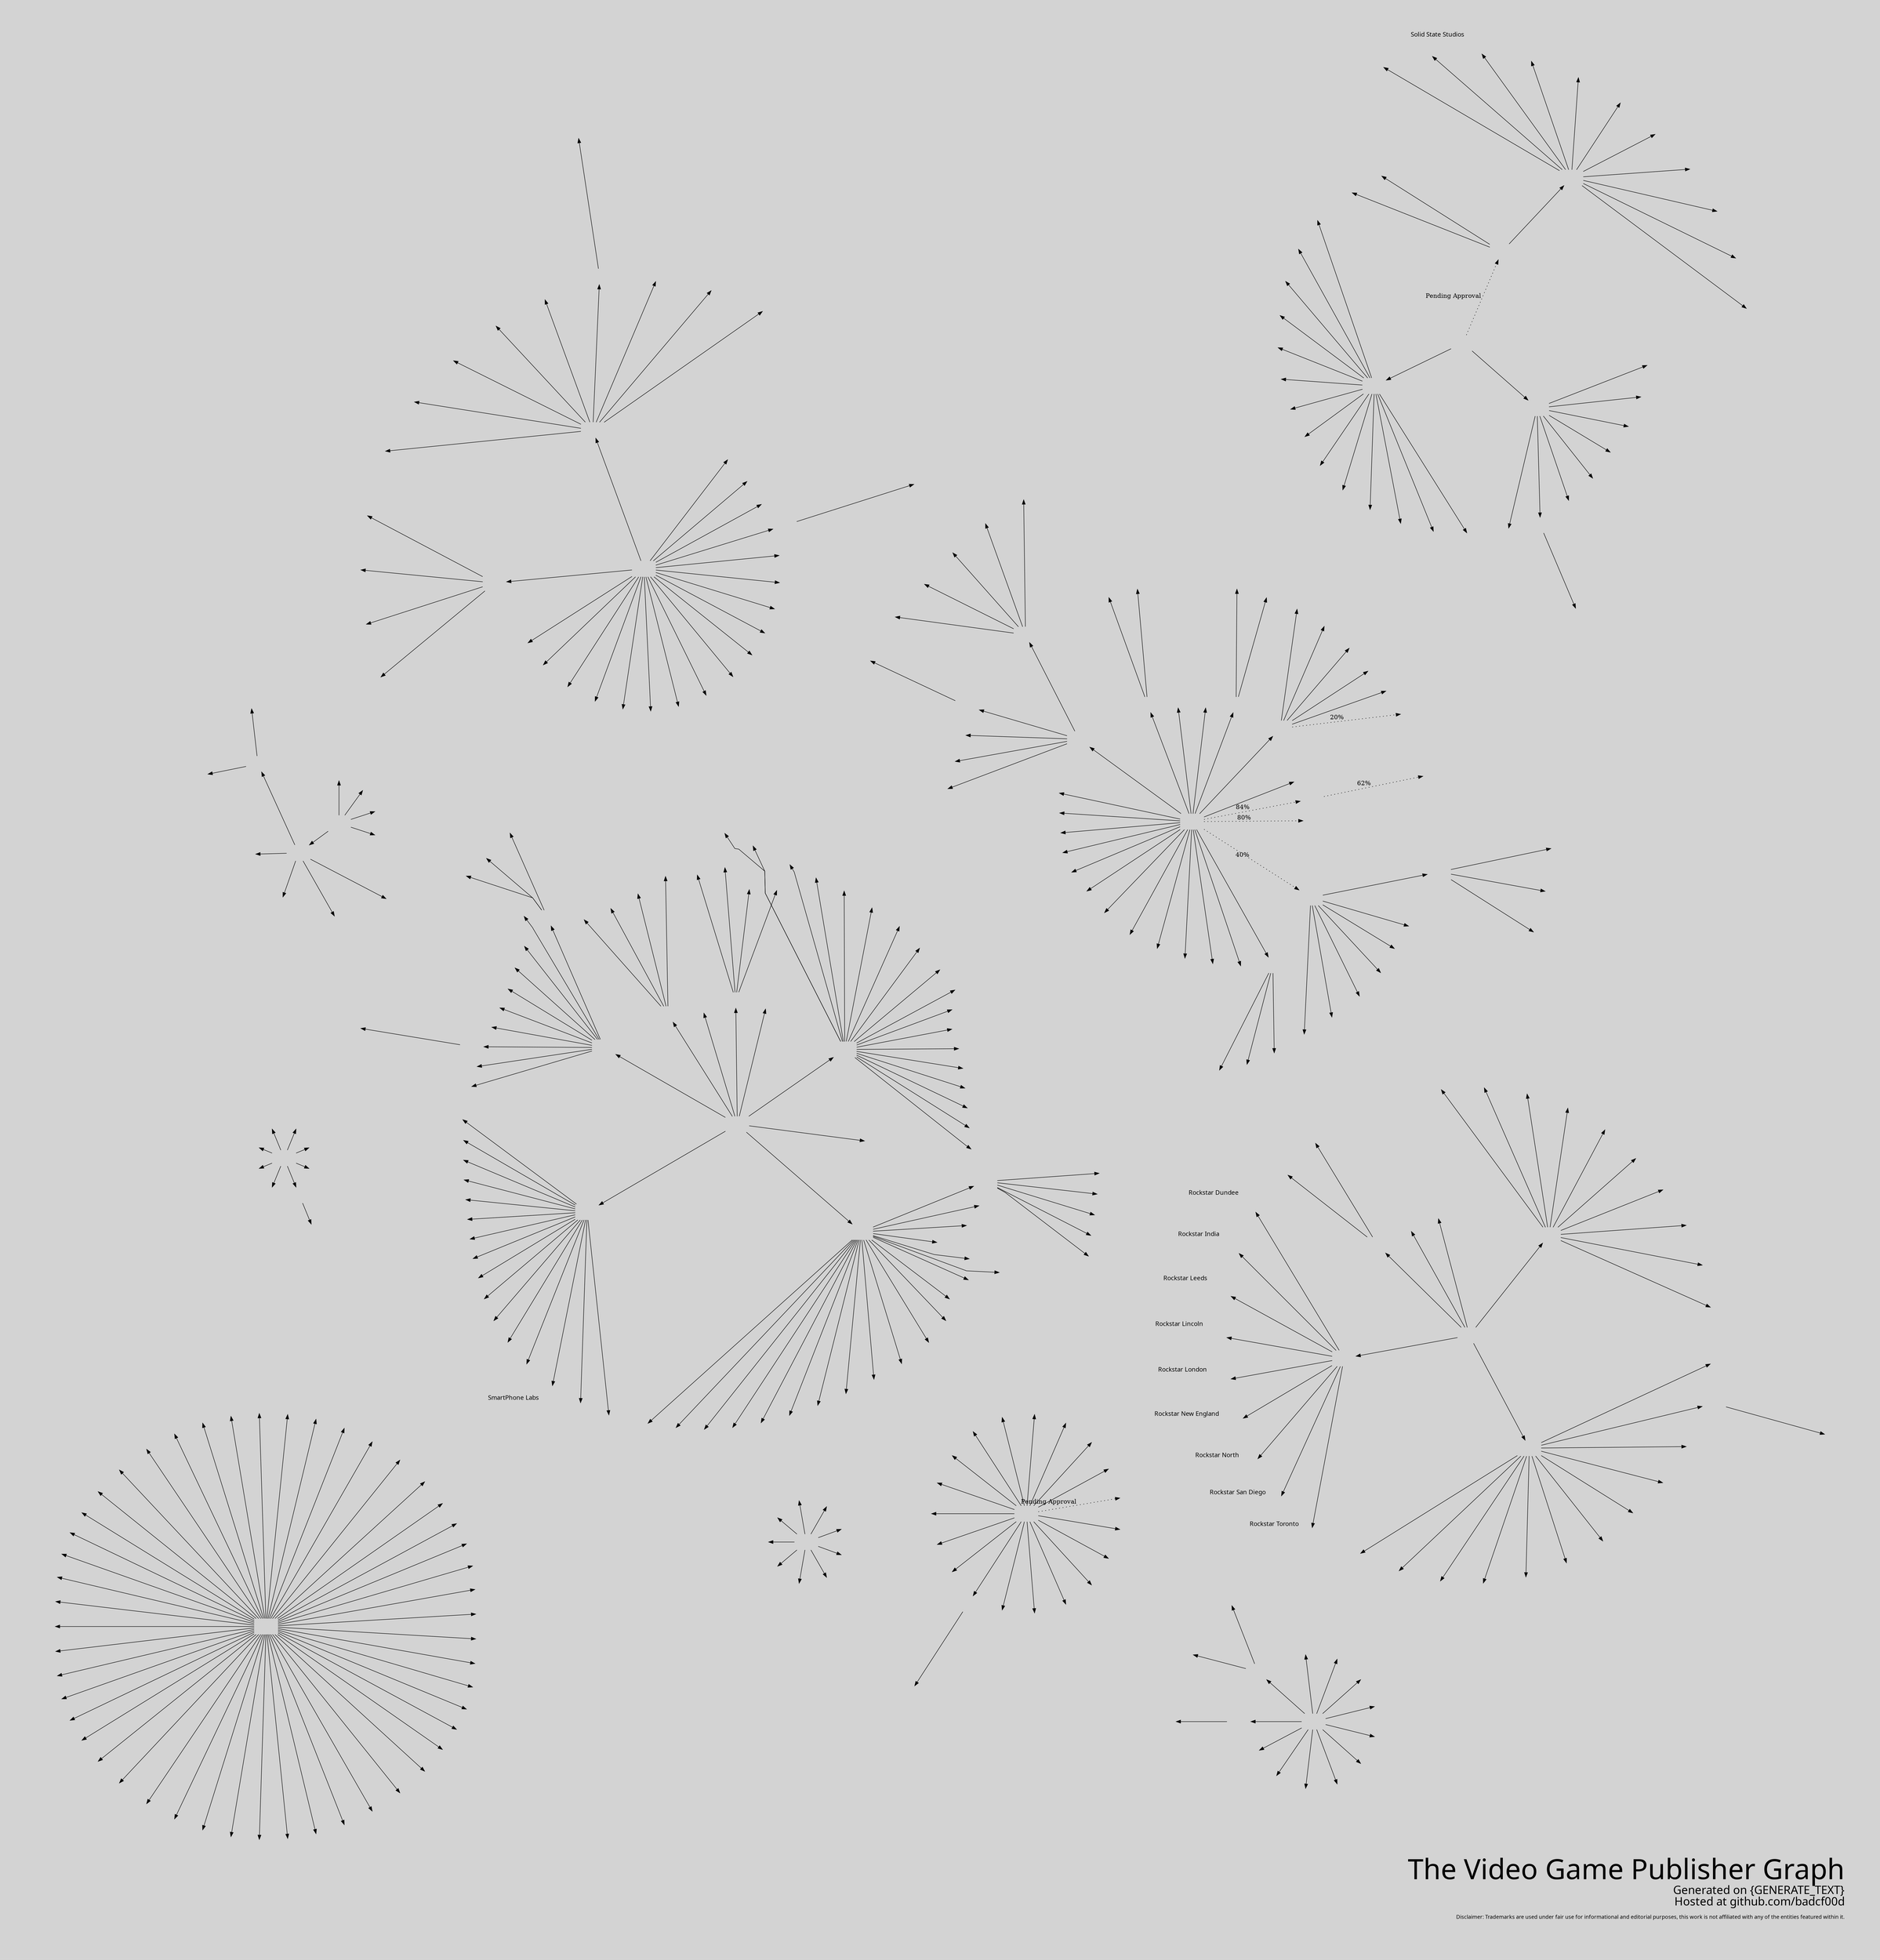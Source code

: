 digraph {
    /* Text */
    label=<
    <FONT POINT-SIZE="64">The Video Game Publisher Graph</FONT><BR ALIGN="RIGHT"/>
    <FONT POINT-SIZE="26">Generated on {GENERATE_TEXT}</FONT><BR ALIGN="RIGHT"/>
    <FONT POINT-SIZE="26">Hosted at github.com/badcf00d</FONT><BR ALIGN="RIGHT"/><BR ALIGN="RIGHT"/>
    <FONT POINT-SIZE="12">Disclaimer: Trademarks are used under fair use for informational and editorial purposes, this work is not affiliated with any of the entities featured within it.</FONT><BR ALIGN="RIGHT"/>
    >
    node [label=""]

    /* Layout options */
    layout=twopi
    ratio=1.0
    size=5000
    overlap=prism
    overlap_scaling=-8
    esep="+6"
    sep="+6.5"
    pad=1

    /* Style options */
    fontname="Fira Sans UltraLight"
    splines=polyline
    bgcolor=lightgray
    imagepath="images"
    truecolor=true
    labeljust=r
    node [shape=none, bgcolor=transparent, imagescale=true, fontname="Fira Sans Light"]


    subgraph cluster_sony {
        "Playstation Studios" [image="playstation_studios.png"]
        "Bungie" [image="bungie.png"]

        "Playstation Studios" -> {
            "Polyphony Digital" [image="polyphony_digital.png"]
            "Insomniac Games" [image="insomniac_games.png"]
            "Naughty Dog" [image="naughty_dog.png"]
            "Bend Studio" [image="bend_studio.png"]
            "Sucker Punch Productions" [image="sucker_punch.png"]
            "Pixelopus" [image="pixelopus.png"]
            "Bluepoint Games" [image="bluepoint_games.png"]
            "Valkyrie Entertainment" [image="valkyrie_entertainment.png"]
            "Guerrilla Games" [image="guerrilla_games.png"]
            "Media Molecule" [image="media_molecule.png"]
            "Housemarque" [image="housemarque.png"]
            "Firesprite" [image="firesprite.png"]
            "Nixxes Software" [image="nixxes.png"]
            "XDev" [image="xdev.png"]
            "Team Asobi" [image="team_asobi.png"]
            "San Diego Studio" [image="san_diego_studio.png"]
            "Santa Monica Studio" [image="santa_monica_studio.png"]
            "London Studio" [image="london_studio.png"]
        }
        "Playstation Studios" -> "Bungie" [label="Pending Approval", style=dotted]

        "Firesprite" -> {
            "Fabrik Games" [image="fabrik_games.png"]
        }
    }

    subgraph cluster_tencent {
        "Tencent Games" [image="tencent_games.png"]
        "Grinding Gear Games" [image="grinding_gear.png"]
        "Space Ape Games" [image="space_ape.png"]
        "Supercell" [image="supercell.png"]
        "Certain Affinity" [image="certain_affinity.png"]

        "Tencent Games" -> {
            "Funcom" [image="funcom.png"]
            "Leyou" [image="leyou.png"]
            "Riot Games" [image="riot_games.png"]
            "Sharkmob" [image="sharkmob.png"]
            "Turtle Rock Studios" [image="turtle_rock.png"]
            "Wake Up Interactive" [image="wakeup.png"]
            "Sumo Group" [image="sumo_group.png"]
            "Fatshark" [image="fatshark.png"]
            "Miniclip" [image="miniclip.png"]
            "Klei Entertainment" [image="klei.png"]
            "10 Chambers Collective" [image="10chambers.png"]
            "Yager Development" [image="yager.png"]
            "Aurora Studio Group" [image="aurora_studios.png"]
            "TiMi Studio Group" [image="timi_studios.png"]
            "Lightspeed & Quantum Studio Group" [image="lightspeed_and_quantum.png"]
            "Morefun Studio Group" [image="morefun_studio.png"]
            "NExT Studios" [image="next_studios.png"]
            "Stunlock Studios" [image="stunlock_studios.png"]
            "Inflexoin Games" [image="inflexion_games.png"]
            "1C Entertainment" [image="1c_entertainment.png"]
        }

        "Leyou" -> {
            "Athlon Games" [image="athlon_games.png"]
            "Digital Extremes" [image="digital_extremes.png"]
            "Kingmaker" [image="kingmaker.png"]
            "Radiance Games" [image="radiance.png"]
            "Splash Damage" [image="splash_damage.png"]
        }


        "Wake Up Interactive" -> {
            "Soleil" [image="soleil.png"]
            "Valhalla Game Studios" [image="valhalla.png"]
        }

        "Sumo Group" -> {
            "Sumo Digital" [image="sumo_digital.png"]
            "Pipeworks Studios" [image="pipeworks.png"]
            "Atomhawk" [image="atomhawk.png"]
            "Secret Mode" [image="secret_mode.png"]
            "Auroch Digital" [image="auroch_digital.png"]
        }

        "Sumo Digital" -> {
            "Lab42" [image="lab42.png"]
            "PixelAnt Games" [image="pixelant.png"]
            "Red Kite Games" [image="red_kite.png"]
            "Sumo Pune" [image="sumo_pune.png"]
            "The Chinese Room" [image="chinese_room.png"]
        }

        "Riot Games" -> {
            "Radiant Entertainment" [image="radiant_entertainment.png"]
            "Hypixel Studios" [image="hypixel_studios.png"]
        }

        "Pipeworks Studios" -> {
            "Timbre Games" [image="timbre_games.png"]
        }

        "1C Entertainment" -> {
            "Qloc" [image="qloc.png"]
            "1C Online Games" [image="1c_online_games.png"]
            "1C SDP" [image="1c_sdp.png"]
        }

        "Tencent Games" -> "Supercell" [label="84%", style=dotted]
        "Tencent Games" -> "Grinding Gear Games" [label="80%", style=dotted]
        "Tencent Games" -> "Epic Games" [label="40%", style=dotted]
        "Supercell" -> "Space Ape Games" [label="62%", style=dotted]
        "Leyou" -> "Certain Affinity" [label="20%", style=dotted]
    }

    subgraph cluster_nintendo {
        "Nintendo" [image="nintendo.png"]

        "Nintendo" -> {
            "Nintendo Software Technology" [image="nintendo_software_technology.png"]
            "The Pokémon Company" [image="pokemon_company.png"]
            "Retro Studios" [image="retro_studios.png"]
            "Next Level Games" [image="next_level_games.png"]
            "NDcube" [image="nd_cube.png"]
            "1-UP Studio" [image="1up_studio.png"]
            "Monolith Soft" [image="monolith_soft.png"]
            "Mario Club Co., Ltd." [image="mario_club.png"]
            "SRD Co. Ltd." [image="src_co.png"]
        }
    }

    subgraph cluster_microsoft {
        "Microsoft" [image="microsoft.png"]
        "Activision-Blizzard" [image="actiblizz.png"]

        "Microsoft" -> {
            "Xbox Game Studios" [image="xbox_game_studios.png"]
            "Zenimax Media" [image="zenimax_media.png"]
        }
        "Microsoft" -> "Activision-Blizzard" [label="Pending Approval", style=dotted]

        "Xbox Game Studios" -> {
            "343 Industries" [image="343_industries.png"]
            "The Coalition" [image="the_coalition.png"]
            "Compulsion Games" [image="compulsion_games.png"]
            "Double Fine Productions" [image="double_fine.png"]
            "The Initiative" [image="the_initiative.png"]
            "inXile Entertainment" [image="inxile_entertainment.png"]
            "Mojang Studios" [image="mojang_studios.png"]
            "Ninja Theory" [image="ninja_theory.png"]
            "Obsidian Entertainment" [image="obsidian_entertainment.png"]
            "Playground Games" [image="playground_games.png"]
            "Rare" [image="rare.png"]
            "Turn 10 Studios" [image="turn_10_studios.png"]
            "Undead Labs" [image="undead_labs.png"]
            "World's Edge" [image="worlds_edge.png"]
        }

        "Zenimax Media" -> {
            "Alpha Dog Games" [image="alpha_dog_games.png"]
            "Arkane Studios" [image="arkane_studios.png"]
            "Bethesda Game Studios" [image="bethesda_game_studios.png"]
            "id Software" [image="id_software.png"]
            "MachineGames" [image="machine_games.png"]
            "Roundhouse Studios" [image="roundhouse_studios.png"]
            "Tango Gameworks" [image="tango_gameworks.png"]
            "ZeniMax Online Studios" [image="zenimax_online.png"]
        }

        "Arkane Studios" -> {
            "Arkane Austin" [image="arkane_austin.png"]
        }

        "Activision-Blizzard" -> {
            "Activision Publishing" [image="activision.png"]
            "Blizzard Entertainment" [image="blizzard_entertainment.png"]
            "King.com" [image="king.png"]
        }

        "Activision Publishing" -> {
            "Beenox" [image="beenox.png"]
            "Demonware" [image="demonware.png"]
            "Digital Legends Entertainment" [image="digital_legends.png"]
            "High Moon Studios" [image="high_moon_studios.png"]
            "Infinity Ward" [image="infinity_ward.png"]
            "Radical Entertainment" [image="radical_entertainment.png"]
            "Raven Software" [image="raven_software.png"]
            "Sledgehammer Games" [image="sledgehammer_games.png"]
            "Solid State Studios" [image="solid_state_studios.png", xlabel="Solid State Studios"]
            "Toys for Bob" [image="toys_for_bob.png"]
            "Treyarch" [image="treyarch.png"]
        }
    }

    subgraph cluster_ea {
        "Electronic Arts" [image="ea.png"]

        "Electronic Arts" -> {
            "BioWare" [image="bioware.png"]
            "Codemasters" [image="codemasters.png"]
            "Criterion Games" [image="criterion_games.png"]
            "DICE" [image="dice_stockholm.png"]
            "Frostbite Labs" [image="frostbite_labs.png"]
            "EA Mobile" [image="ea_mobile.png"]
            "EA Sports" [image="ea_sports.png"]
            "EA Chillingo" [image="ea_chillingo.png"]
            "EA Create" [image="ea_create.png"]
            "EA Galway" [image="ea_galway.png"]
            "EA Baton Rouge" [image="ea_baton_rouge.png"]
            "EA Gothenburg" [image="ea_gothenburg.png"]
            "EA Korea Studios" [image="ea_korea_studios.png"]
            "Full Circle" [image="fullcircle.png"]
            "Maxis" [image="maxis.png"]
            "Motive Studios" [image="motive_studios.png"]
            "Pogo Studios" [image="pogo_studios.png"]
            "PopCap Games" [image="popcap.png"]
            "Respawn Entertainment" [image="respawn_entertainment.png"]
            "Ripple Effect Studio" [image="ripple_effect_studios.png"]
        }

        "Codemasters" -> {
            "Slightly Mad Studios"  [image="slightly_mad.png"]
        }

        "EA Mobile" -> {
            "EA Capital Games" [image="ea_capital_games.png"]
            "EA Redwood Studios" [image="ea_redwood_studios.png"]
            "Firemonkeys Studios" [image="firemonkeys_studio.png"]
            "Glu Mobile" [image="glu_mobile.png"]
            "Industrial Toys" [image="industrial_toys.png"]
            "Playdemic" [image="playdemic.png"]
            "Red Crow Studios" [image="red_crow_studios.png"]
            "Slingshot Games" [image="slingshot_games.png"]
            "Tracktwenty Studios" [image="track_twenty_studios.png"]
        }

        "EA Sports" -> {
            "EA Romania" [image="ea_romania.png"]
            "EA Tiburon" [image="ea_tiburon.png"]
            "EA Vancouver" [image="ea_vancouver.png"]
            "Metalhead Software" [image="metalhead_software.png"]
        }

        "Glu Mobile" -> {
            "PlayFirst" [image="playfirst.png"]
        }
    }

    subgraph cluster_take_two {
        "Take-Two Interactive" [image="take_two_interactive.png"]

        "Take-Two Interactive" -> {
            "2K" [image="2k.png"]
            "Dynamixyz" [image="dynamixyz.png"]
            "Ghost Story Games" [image="ghost_story.png"]
            "Private Division" [image="private_division.png"]
            "Rockstar Games" [image="rockstar_games.png"]
            "Zynga" [image="zynga.png"]
        }

        "2K" -> {
            "2K Chengdu" [image="2k_chengdu.png"]
            "2K Madrid" [image="2k_madrid.png"]
            "2K Vegas" [image="2k_vegas.png"]
            "31st Union" [image="31st_union.png"]
            "Cat Daddy Games" [image="cat_daddy_games.png"]
            "Cloud Chamber" [image="cloud_chamber.png"]
            "Firaxis Games" [image="firaxis_games.png"]
            "Hangar 13" [image="hangar_13.png"]
            "HB Studios" [image="hb_studios.png"]
            "Visual Concepts" [image="visual_concepts.png"]
        }

        "Private Division" -> {
            "Intercept Games" [image="intercept_games.png"]
            "Roll7" [image="roll7.png"]
        }

        "Rockstar Games" -> {
            "Rockstar Dundee" [image="rockstar_dundee.png", xlabel="Rockstar Dundee"]
            "Rockstar India" [image="rockstar_india.png", xlabel="Rockstar India"]
            "Rockstar Leeds" [image="rockstar_leeds.png", xlabel="Rockstar Leeds"]
            "Rockstar Lincoln" [image="rockstar_lincoln.png", xlabel="Rockstar Lincoln"]
            "Rockstar London" [image="rockstar_london.png", xlabel="Rockstar London"]
            "Rockstar New England" [image="rockstar_new_england.png", xlabel="Rockstar New England"]
            "Rockstar North" [image="rockstar_north.png", xlabel="Rockstar North"]
            "Rockstar San Diego" [image="rockstar_san_diego.png", xlabel="Rockstar San Diego"]
            "Rockstar Toronto" [image="rockstar_toronto.png", xlabel="Rockstar Toronto"]
        }

        "Zynga" -> {
            "Nordeus" [image="nordeus.png"]
            "Playdots" [image="playdots.png"]
            "Socialpoint" [image="socialpoint.png"]
            "StarLark" [image="starlark.png"]
            "Chartboost" [image="chartboost.png"]
            "Echtra Games" [image="echtra.png"]
            "Rollic" [image="rollic.png"]
            "Peak Games" [image="peak_games.png"]
            "Small Giant Games" [image="small_giant.png"]
            "Gram Games" [image="gram_games.png"]
            "NaturalMotion" [image="naturalmotion.png"]
            "Zynga with Friends" [image="zynga_with_friends.png"]
        }

        "NaturalMotion" -> {
            "BossAlien" [image="bossalien.png"]
        }
    }

    subgraph cluster_bandai {
        "Bandai Namco Entertainment" [image="bandai_namco_entertainment.png"]

        "Bandai Namco Entertainment" -> {
            "Bandai Namco Studios" [image="bandai_namco_studios.png"]
            "Bandai Namco Online" [image="bandai_namco_online.png"]
            "Bandai Namco Nexus" [image="bandai_namco_nexus.png"]
            "Bandai Namco Mobile" [image="bandai_namco_mobile.png"]
            "Bandai Namco Shanghai" [image="bandai_namco_shanghai.png"]
            "B.B. Studio" [image="bb_studio.png"]
            "D3 Publisher" [image="d3_publisher.png"]
            "Reflector Entertainment" [image="reflector_entertainment.png"]
        }

        "D3 Publisher" -> {
            "D3 Go" [image="d3_go.png"]
        }
    }

    subgraph cluster_square {
        "Square Enix" [image="square.png"]

        "Square Enix" -> {
            "Hippos Lab" [image="hippos_lab.png"]
            "Tokyo RPG Factory" [image="tokyo_rpg_factory.png"]
            "Luminous Productions" [image="luminous_productions.png"]
            "Square Enix Europe" [image="square_enix_europe.png"]
            "Square Enix London Mobile" [image="square_enix_london_mobile.png"]
        }

        "Square Enix Europe" -> {
            "Crystal Dynamics" [image="crystal_dynamics.png"]
            "Eidos Montreal" [image="eidos_montreal.png"]
            "Eidos Sherbrooke" [image="eidos_sherbrooke.png"]
            "Eidos Shanghai" [image="eidos_shanghai.png"]
            "Square Enix Montreal" [image="square_enix_montreal.png"]
        }

        "Crystal Dynamics" -> {
            "Crystal Northwest" [image="crystal_northwest.png"]
            "Crystal Southwest" [image="crystal_southwest.png"]
        }
    }

    subgraph cluster_ubisoft {
        "Ubisoft" [image="ubisoft.png"]

        "Ubisoft" -> {
            "1492 Studio" [image="1492_studio.png"]
            "Blue Mammoth Games" [image="blue_mammoth_games.png"]
            "Future Games of London" [image="future_games_of_london.png"]
            "Green Panda Games" [image="green_panda_games.png"]
            "Hybride Technologies" [image="hybride_technologies.png"]
            "Ivory Tower" [image="ivory_tower.png"]
            "Ketchapp" [image="ketchapp.png"]
            "Kolibri Games" [image="kolibri_games.png"]
            "Massive Entertainment" [image="massive_entertainment.png"]
            "Nadeo" [image="ubisoft_nadeo.png"]
            "Owlient" [image="ubisoft_owlient.png"]
            "Quazal" [image="quazal.png"]
            "Red Storm Entertainment" [image="red_storm_entertainment.png"]
            "RedLynx" [image="redlynx.png"]
            "Ubisoft Abu Dhabi" [image="ubisoft_abu_dhabi.png"]
            "Ubisoft Annecy" [image="ubisoft_annecy.png"]
            "Ubisoft Barcelona" [image="ubisoft_barcelona.png"]
            "Ubisoft Barcelona Mobile" [image="ubisoft_barcelona_mobile.png"]
            "Ubisoft Belgrade" [image="ubisoft_belgrade.png"]
            "Ubisoft Berlin" [image="ubisoft_berlin.png"]
            "Ubisoft Bordeaux" [image="ubisoft_bordeaux.png"]
            "Ubisoft Bucharest" [image="ubisoft_bucharest.png"]
            "Ubisoft Chengdu" [image="ubisoft_chengdu.png"]
            "Ubisoft Dusseldorf" [image="ubisoft_dusseldorf.png"]
            "Ubisoft Da Nang" [image="ubisoft_da_nang.png"]
            "Ubisoft Halifax" [image="ubisoft_halifax.png"]
            "Ubisoft Kyiv" [image="ubisoft_kyiv.png"]
            "Ubisoft Leamington" [image="ubisoft_leamington.png"]
            "Ubisoft Blue Byte" [image="ubisoft_blue_byte.png"]
            "Ubisoft Milan" [image="ubisoft_milan.png"]
            "Ubisoft Montpellier" [image="ubisoft_montpellier.png"]
            "Ubisoft Montreal" [image="ubisoft_montreal.png"]
            "Ubisoft Mumbai" [image="ubisoft_mumbai.png"]
            "Ubisoft Odesa" [image="ubisoft_odesa.png"]
            "Ubisoft Osaka" [image="ubisoft_osaka.png"]
            "Ubisoft Paris" [image="ubisoft_paris.png"]
            "Ubisoft Paris Mobile" [image="ubisoft_paris_mobile.png"]
            "Ubisoft Philippines" [image="ubisoft_philippines.png"]
            "Ubisoft Pune" [image="ubisoft_pune.png"]
            "Ubisoft Quebec" [image="ubisoft_quebec.png"]
            "Ubisoft Reflections" [image="ubisoft_reflections.png"]
            "Ubisoft Saguenay" [image="ubisoft_saguenay.png"]
            "Ubisoft San Francisco" [image="ubisoft_san_francisco.png"]
            "Ubisoft Shanghai" [image="ubisoft_shanghai.png"]
            "Ubisoft Singapore" [image="ubisoft_singapore.png"]
            "Ubisoft Sofia" [image="ubisoft_sofia.png"]
            "Ubisoft Stockholm" [image="ubisoft_stockholm.png"]
            "Ubisoft Toronto" [image="ubisoft_toronto.png"]
            "Ubisoft Winnipeg" [image="ubisoft_winnipeg.png"]
        }
    }

    subgraph cluster_sega {
        "Sega" [image="sega.png"]

        "Sega" -> {
            "SEGA Sapporo Studio" [image="sega_sapporo_studio.png"]
            "Sonic Team" [image="sonic_team.png"]
            "Ryu Ga Gotoku Studio" [image="ryu_ga_gotoku_studio.png"]
            "Amplitude Studios" [image="amplitude_studios.png"]
            "Atlus" [image="atlus.png"]
            "Creative Assembly" [image="creative_assembly.png"]
            "Hardlight" [image="hardlight.png"]
            "Ignited Artists" [image="ignited_artists.png"]
            "Play Heart" [image="play_heart.png"]
            "Relic Entertainment" [image="relic_entertainment.png"]
            "Sports Interactive" [image="sports_interactive.png"]
            "Two Point Studios" [image="two_point_studios.png"]
        }

        "Creative Assembly" -> {
            "Creative Assembly Sofia" [image="creative_assembly_sofia.png"]
        }

        "Atlus" -> {
            //"Team Maniax" logo?
            "P-Studio" [image="p_studio.png"]
            "Studio Zero" [image="studio_zero.png"]
        }
    }

    subgraph cluster_epic {
        "Epic Games" [image="epic_games.png"]

        "Epic Games" -> {
            "Chair Entertainment" [image="chair_entertainment.png"]
            "Cloudgine" [image="cloudgine.png"]
            "Harmonix" [image="harmonix.png"]
            "Kamu" [image="kamu.png"]
            "Psyonix" [image="psyonix.png"]
            "RAD Game Tools" [image="rad_game_tools.png"]
            "Tonic Games Group" [image="tonic_games_group.png"]
        }

        "Tonic Games Group" -> {
            "Mediatonic" [image="mediatonic.png"]
            "Irregular Corporation" [image="irregular_corporation.png"]
            "Fortitude Games" [image="fortitude_games.png"]
        }
    }

    subgraph cluster_embracer {
        "Embracer Group" [image="embracer.png"]

        "Embracer Group" -> {
            "Amplifier Game Invest" [image="amplifier_game_invest.png"]
            "Dark Horse Games" [image="dark_horse_games.png"]
            "DECA Games" [image="deca_games.png"]
            "Easybrain" [image="easybrain.png"]
            "Gearbox Software" [image="gearbox_software.png"]
            "Koch Media" [image="koch_media.png"]
            "Saber Interactive" [image="saber_interactive.png"]
            "THQ Nordic" [image="thq_nordic.png"]
            "Quantic Lab" [image="quantic_lab.png"]
        }

        "Amplifier Game Invest" -> {
            "A Creative Endeavor" [image="a_creative_endeavor.png"]
            "Green Tile Digital" [image="green_tile_digital.png"]
            "Goose Byte" [image="goose_byte.png"]
            "Zapper Games" [image="zapper_games.png"]
            "Frame Break" [image="frame_break.png"]
            "Plucky Bytes" [image="plucky_bytes.png"]
            "Silent Games" [image="silent_games.png"]
            "Rare Earth" [image="rare_earth.png"]
            "Vermila" [image="vermila.png"]
            "Destinybit" [image="destinybit.png"]
            "C77 Entertainment" [image="c77_entertainment.png"]
            "River End Games" [image="river_end_games.png"]
            "Tarsier Studios" [image="tarsier_studios.png"]
            "Palindrome Interactive" [image="palindrome_interactive.png"]
            "Kavalri Games" [image="kavalri_games.png"]
            "Neon Giant" [image="neon_giant.png"]
            "Framebunker" [image="framebunker.png"]
            "Misc Games" [image="misc_games.png"]
        }

        "Gearbox Software" -> {
            "Gearbox Studio Quebec" [image="gearbox_studio_quebec.png"]
            "Gearbox Studio Montreal" [image="gearbox_studio_montreal.png"]
            "Perfect World Entertainment" [image="perfect_world_entertainment.png"]
            "Cryptic Studios" [image="cryptic_studios.png"]
        }

        "Koch Media" -> {
            "Deep Silver" [image="deep_silver.png"]
            "DigixArt" [image="digixart.png"]
            "Flying Wild Hog" [image="flying_wild_hog.png"]
            "Free Radical Design" [image="free_radical_design.png"]
            "Milestone" [image="milestone.png"]
            "Prime Matter" [image="prime_matter.png"]
            "Warhorse Studio" [image="warhorse.png"]
            "Vertigo Games" [image="vertigo_games.png"]
            "Voxler" [image="voxler.png"]
            "Ravenscourt" [image="ravenscourt.png"]
        }

        "Deep Silver" -> {
            "Volition" [image="volition.png"]
            "Fishlabs" [image="fishlabs.png"]
            "Dambuster Studios" [image="dambuster_studios.png"]
        }

        "Vertigo Games" -> {
            "Force Field" [image="force_field.png"]
        }

        "Saber Interactive" -> {
            "34BigThings" [image="34_big_things.png"]
            "3D Realms" [image="3d_realms.png"]
            "4A Games" [image="4a_games.png"]
            "Aspyr" [image="aspyr.png"]
            "Bytex" [image="bytex.png"]
            "Demiurge Studios" [image="demiurge_studios.png"]
            "Digic Pictures" [image="digic_pictures.png"]
            "Fractured Byte" [image="fractured_byte.png"]
            "Mad Head Games" [image="mad_head_games.png"]
            "New World Interactive" [image="new_world_interactive.png"]
            "Nimble Giant Entertainment" [image="nimble_giant.png"]
            "Shiver Entertainment" [image="shiver_entertainment.png"]
            "Slipgate Ironworks" [image="slipgate_ironworks.png"]
            "SmartPhone Labs" [image="smartphone_labs.png" xlabel="SmartPhone Labs"]
            "Snapshot Games" [image="snapshot_games.png"]
            "Zen Studios" [image="zen_studios.png"]
        }

        "THQ Nordic" -> {
            "Alkimia Interactive" [image="alkimia_interactive.png"]
            "Appeal Studios" [image="appeal_studios.png"]
            "Ashborne Games" [image="ashbourne_games.png"]
            "Black Forest Games" [image="black_forest_games.png"]
            "Bugbear Entertainment" [image="bugbear_entertainment.png"]
            "Experiment 101" [image="experiment_101.png"]
            "Gate 21" [image="gate_21.png"]
            "Grimlore Games" [image="grimlore_games.png"]
            "Gunfire Games" [image="gunfire_games.png"]
            "HandyGames" [image="handygames.png"]
            "Kaiko" [image="kaiko.png"]
            "Massive Miniteam" [image="massive_miniteam.png"]
            "Mirage Game Studios" [image="mirage_game_studios.png"]
            "Nine Rocks Games" [image="nine_rocks_games.png"]
            "Pieces Interactive" [image="pieces_interactive.png"]
            "Piranha Bytes" [image="piranha_bytes.png"]
            "Pow Wow Entertainment" [image="powwow.png"]
            "Purple Lamp Studios" [image="purple_lamp_studios.png"]
            "Rainbow Studios" [image="rainbow.png"]
            //"THQ Nordic France" logo?
            "Coffee Stain Holding" [image="coffee_stain.png"]
        }

        "DECA Games" -> {
            "A Thinking Ape" [image="a_thinking_ape.png"]
            "Crazy Labs" [image="crazylabs.png"]
            "IUGO Mobile Entertainment" [image="iugo_mobile_entertainment.png"]
            "Firescore"  [image="firescore.png"]
            //"Jufeng Studio" logo?
        }

        "Coffee Stain Holding" -> {
            "Box Dragon" [image="box_dragon.png"]
            "Coffee Stain North" [image="coffee_stain_north.png"]
            "Ghost Ship Games" [image="ghost_ship_games.png"]
            "Lavapotion" [image="lavapotion.png"]
            "Easy Trigger Games" [image="easy_trigger_games.png"]
        }
    }
}